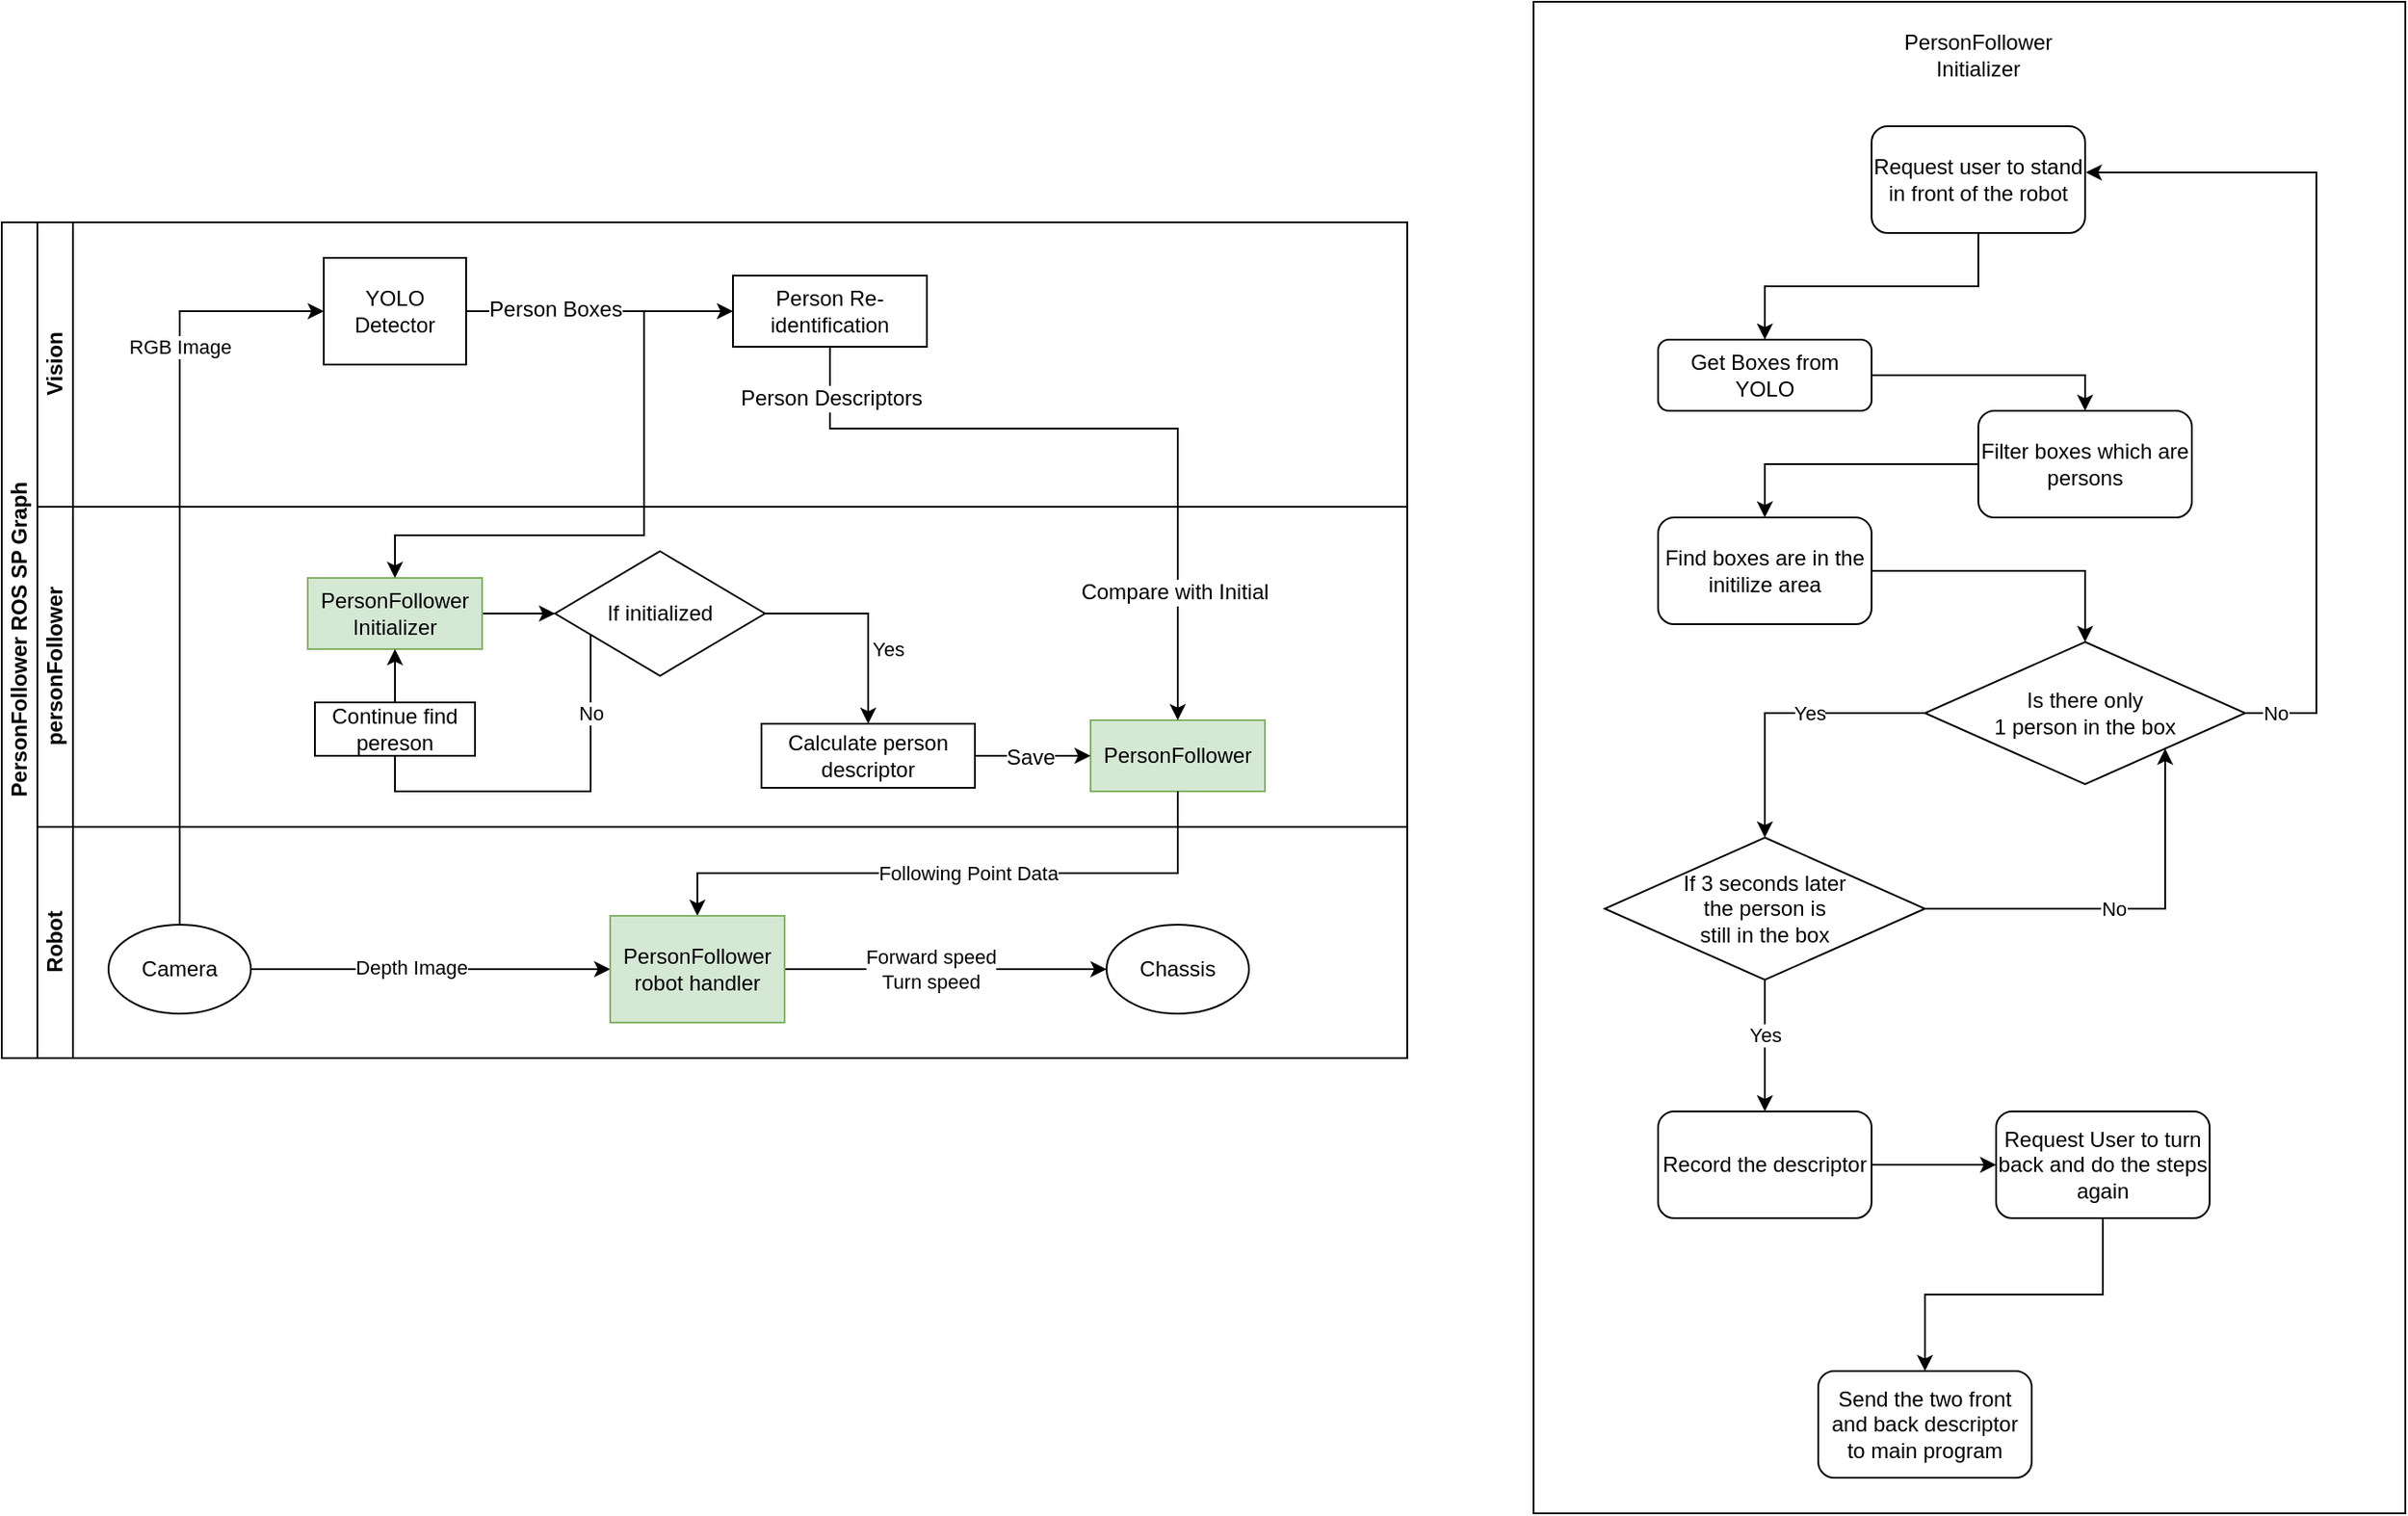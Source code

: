 <mxfile version="20.1.1" type="github">
  <diagram id="prtHgNgQTEPvFCAcTncT" name="Page-1">
    <mxGraphModel dx="854" dy="453" grid="1" gridSize="10" guides="1" tooltips="1" connect="1" arrows="1" fold="1" page="1" pageScale="1" pageWidth="827" pageHeight="1169" math="0" shadow="0">
      <root>
        <mxCell id="0" />
        <mxCell id="1" parent="0" />
        <mxCell id="38" value="" style="rounded=0;whiteSpace=wrap;html=1;" parent="1" vertex="1">
          <mxGeometry x="880" y="210" width="490" height="850" as="geometry" />
        </mxCell>
        <mxCell id="dNxyNK7c78bLwvsdeMH5-19" value="PersonFollower ROS SP Graph" style="swimlane;html=1;childLayout=stackLayout;resizeParent=1;resizeParentMax=0;horizontal=0;startSize=20;horizontalStack=0;" parent="1" vertex="1">
          <mxGeometry x="19" y="334" width="790" height="470" as="geometry" />
        </mxCell>
        <mxCell id="dNxyNK7c78bLwvsdeMH5-35" style="edgeStyle=orthogonalEdgeStyle;rounded=0;orthogonalLoop=1;jettySize=auto;html=1;endArrow=classic;endFill=1;" parent="dNxyNK7c78bLwvsdeMH5-19" edge="1">
          <mxGeometry relative="1" as="geometry">
            <mxPoint x="374" y="210" as="sourcePoint" />
          </mxGeometry>
        </mxCell>
        <mxCell id="dNxyNK7c78bLwvsdeMH5-20" value="Vision" style="swimlane;html=1;startSize=20;horizontal=0;" parent="dNxyNK7c78bLwvsdeMH5-19" vertex="1">
          <mxGeometry x="20" width="770" height="160" as="geometry" />
        </mxCell>
        <mxCell id="FewHJDdGnIs-ZLTPquGJ-41" style="edgeStyle=orthogonalEdgeStyle;rounded=0;orthogonalLoop=1;jettySize=auto;html=1;entryX=0;entryY=0.5;entryDx=0;entryDy=0;fontSize=12;" edge="1" parent="dNxyNK7c78bLwvsdeMH5-20" source="dNxyNK7c78bLwvsdeMH5-24" target="FewHJDdGnIs-ZLTPquGJ-39">
          <mxGeometry relative="1" as="geometry">
            <Array as="points">
              <mxPoint x="301" y="50" />
              <mxPoint x="301" y="50" />
            </Array>
          </mxGeometry>
        </mxCell>
        <mxCell id="dNxyNK7c78bLwvsdeMH5-24" value="YOLO Detector" style="rounded=0;whiteSpace=wrap;html=1;fontFamily=Helvetica;fontSize=12;fontColor=#000000;align=center;" parent="dNxyNK7c78bLwvsdeMH5-20" vertex="1">
          <mxGeometry x="161" y="20" width="80" height="60" as="geometry" />
        </mxCell>
        <mxCell id="dNxyNK7c78bLwvsdeMH5-33" value="" style="edgeStyle=orthogonalEdgeStyle;rounded=0;orthogonalLoop=1;jettySize=auto;html=1;endArrow=classic;endFill=1;" parent="dNxyNK7c78bLwvsdeMH5-20" edge="1">
          <mxGeometry relative="1" as="geometry">
            <mxPoint x="320" y="60" as="sourcePoint" />
          </mxGeometry>
        </mxCell>
        <mxCell id="FewHJDdGnIs-ZLTPquGJ-39" value="Person Re-identification" style="rounded=0;whiteSpace=wrap;html=1;fontFamily=Helvetica;fontSize=12;fontColor=#000000;align=center;" vertex="1" parent="dNxyNK7c78bLwvsdeMH5-20">
          <mxGeometry x="391" y="30" width="109" height="40" as="geometry" />
        </mxCell>
        <mxCell id="dNxyNK7c78bLwvsdeMH5-21" value="personFollower" style="swimlane;html=1;startSize=20;horizontal=0;" parent="dNxyNK7c78bLwvsdeMH5-19" vertex="1">
          <mxGeometry x="20" y="160" width="770" height="180" as="geometry" />
        </mxCell>
        <mxCell id="dNxyNK7c78bLwvsdeMH5-29" value="" style="edgeStyle=orthogonalEdgeStyle;rounded=0;orthogonalLoop=1;jettySize=auto;html=1;endArrow=classic;endFill=1;" parent="dNxyNK7c78bLwvsdeMH5-21" edge="1">
          <mxGeometry relative="1" as="geometry">
            <mxPoint x="334" y="70" as="targetPoint" />
          </mxGeometry>
        </mxCell>
        <mxCell id="Wbik7pWMKosnGJ2BxmNt-12" style="edgeStyle=orthogonalEdgeStyle;rounded=0;orthogonalLoop=1;jettySize=auto;html=1;entryX=0;entryY=0.5;entryDx=0;entryDy=0;" parent="dNxyNK7c78bLwvsdeMH5-21" source="Wbik7pWMKosnGJ2BxmNt-8" target="Wbik7pWMKosnGJ2BxmNt-11" edge="1">
          <mxGeometry relative="1" as="geometry" />
        </mxCell>
        <mxCell id="Wbik7pWMKosnGJ2BxmNt-8" value="&lt;font style=&quot;font-size: 12px;&quot;&gt;PersonFollower Initializer&lt;/font&gt;" style="rounded=0;whiteSpace=wrap;html=1;fillColor=#d5e8d4;strokeColor=#82b366;" parent="dNxyNK7c78bLwvsdeMH5-21" vertex="1">
          <mxGeometry x="152" y="40" width="98" height="40" as="geometry" />
        </mxCell>
        <mxCell id="Wbik7pWMKosnGJ2BxmNt-9" value="&lt;font style=&quot;font-size: 12px;&quot;&gt;PersonFollower&lt;/font&gt;" style="rounded=0;whiteSpace=wrap;html=1;fillColor=#d5e8d4;strokeColor=#82b366;" parent="dNxyNK7c78bLwvsdeMH5-21" vertex="1">
          <mxGeometry x="592" y="120" width="98" height="40" as="geometry" />
        </mxCell>
        <mxCell id="Wbik7pWMKosnGJ2BxmNt-13" style="edgeStyle=orthogonalEdgeStyle;rounded=0;orthogonalLoop=1;jettySize=auto;html=1;entryX=0.5;entryY=0;entryDx=0;entryDy=0;" parent="dNxyNK7c78bLwvsdeMH5-21" source="Wbik7pWMKosnGJ2BxmNt-11" target="Wbik7pWMKosnGJ2BxmNt-26" edge="1">
          <mxGeometry relative="1" as="geometry">
            <Array as="points">
              <mxPoint x="467" y="60" />
            </Array>
          </mxGeometry>
        </mxCell>
        <mxCell id="LdmwpUaCX-vaw5cw2Eb5-39" value="Yes" style="edgeLabel;html=1;align=center;verticalAlign=middle;resizable=0;points=[];fontColor=#000000;" parent="Wbik7pWMKosnGJ2BxmNt-13" vertex="1" connectable="0">
          <mxGeometry x="-0.558" relative="1" as="geometry">
            <mxPoint x="42" y="20" as="offset" />
          </mxGeometry>
        </mxCell>
        <mxCell id="Wbik7pWMKosnGJ2BxmNt-24" style="edgeStyle=orthogonalEdgeStyle;rounded=0;orthogonalLoop=1;jettySize=auto;html=1;entryX=0.5;entryY=1;entryDx=0;entryDy=0;" parent="dNxyNK7c78bLwvsdeMH5-21" source="Wbik7pWMKosnGJ2BxmNt-11" target="Wbik7pWMKosnGJ2BxmNt-8" edge="1">
          <mxGeometry relative="1" as="geometry">
            <Array as="points">
              <mxPoint x="311" y="160" />
              <mxPoint x="201" y="160" />
            </Array>
          </mxGeometry>
        </mxCell>
        <mxCell id="Wbik7pWMKosnGJ2BxmNt-25" value="No" style="edgeLabel;html=1;align=center;verticalAlign=middle;resizable=0;points=[];" parent="Wbik7pWMKosnGJ2BxmNt-24" vertex="1" connectable="0">
          <mxGeometry x="0.462" relative="1" as="geometry">
            <mxPoint x="110" y="-39" as="offset" />
          </mxGeometry>
        </mxCell>
        <mxCell id="Wbik7pWMKosnGJ2BxmNt-11" value="If initialized" style="rhombus;whiteSpace=wrap;html=1;" parent="dNxyNK7c78bLwvsdeMH5-21" vertex="1">
          <mxGeometry x="291" y="25" width="118" height="70" as="geometry" />
        </mxCell>
        <mxCell id="Wbik7pWMKosnGJ2BxmNt-21" value="Continue find pereson" style="rounded=0;whiteSpace=wrap;html=1;" parent="dNxyNK7c78bLwvsdeMH5-21" vertex="1">
          <mxGeometry x="156" y="110" width="90" height="30" as="geometry" />
        </mxCell>
        <mxCell id="LdmwpUaCX-vaw5cw2Eb5-40" style="edgeStyle=orthogonalEdgeStyle;rounded=0;orthogonalLoop=1;jettySize=auto;html=1;entryX=0;entryY=0.5;entryDx=0;entryDy=0;fontColor=#000000;" parent="dNxyNK7c78bLwvsdeMH5-21" source="Wbik7pWMKosnGJ2BxmNt-26" target="Wbik7pWMKosnGJ2BxmNt-9" edge="1">
          <mxGeometry relative="1" as="geometry" />
        </mxCell>
        <mxCell id="FewHJDdGnIs-ZLTPquGJ-50" value="Save" style="edgeLabel;html=1;align=center;verticalAlign=middle;resizable=0;points=[];fontSize=12;" vertex="1" connectable="0" parent="LdmwpUaCX-vaw5cw2Eb5-40">
          <mxGeometry x="0.183" y="-1" relative="1" as="geometry">
            <mxPoint x="-8" as="offset" />
          </mxGeometry>
        </mxCell>
        <mxCell id="Wbik7pWMKosnGJ2BxmNt-26" value="Calculate person descriptor" style="rounded=0;whiteSpace=wrap;html=1;" parent="dNxyNK7c78bLwvsdeMH5-21" vertex="1">
          <mxGeometry x="407" y="122" width="120" height="36" as="geometry" />
        </mxCell>
        <mxCell id="Wbik7pWMKosnGJ2BxmNt-5" style="edgeStyle=orthogonalEdgeStyle;rounded=0;orthogonalLoop=1;jettySize=auto;html=1;entryX=0;entryY=0.5;entryDx=0;entryDy=0;exitX=0.5;exitY=0;exitDx=0;exitDy=0;" parent="dNxyNK7c78bLwvsdeMH5-19" source="Wbik7pWMKosnGJ2BxmNt-4" target="dNxyNK7c78bLwvsdeMH5-24" edge="1">
          <mxGeometry relative="1" as="geometry">
            <Array as="points">
              <mxPoint x="100" y="50" />
            </Array>
          </mxGeometry>
        </mxCell>
        <mxCell id="Wbik7pWMKosnGJ2BxmNt-27" value="RGB Image" style="edgeLabel;html=1;align=center;verticalAlign=middle;resizable=0;points=[];" parent="Wbik7pWMKosnGJ2BxmNt-5" vertex="1" connectable="0">
          <mxGeometry x="0.526" relative="1" as="geometry">
            <mxPoint as="offset" />
          </mxGeometry>
        </mxCell>
        <mxCell id="Wbik7pWMKosnGJ2BxmNt-44" style="edgeStyle=orthogonalEdgeStyle;rounded=0;orthogonalLoop=1;jettySize=auto;html=1;entryX=0.5;entryY=0;entryDx=0;entryDy=0;" parent="dNxyNK7c78bLwvsdeMH5-19" source="Wbik7pWMKosnGJ2BxmNt-9" target="Wbik7pWMKosnGJ2BxmNt-43" edge="1">
          <mxGeometry relative="1" as="geometry">
            <Array as="points">
              <mxPoint x="501" y="366" />
              <mxPoint x="301" y="366" />
            </Array>
          </mxGeometry>
        </mxCell>
        <mxCell id="Wbik7pWMKosnGJ2BxmNt-47" value="Following Point Data" style="edgeLabel;html=1;align=center;verticalAlign=middle;resizable=0;points=[];" parent="Wbik7pWMKosnGJ2BxmNt-44" vertex="1" connectable="0">
          <mxGeometry x="0.143" relative="1" as="geometry">
            <mxPoint x="30" as="offset" />
          </mxGeometry>
        </mxCell>
        <mxCell id="dNxyNK7c78bLwvsdeMH5-22" value="Robot" style="swimlane;html=1;startSize=20;horizontal=0;" parent="dNxyNK7c78bLwvsdeMH5-19" vertex="1">
          <mxGeometry x="20" y="340" width="770" height="130" as="geometry" />
        </mxCell>
        <mxCell id="LdmwpUaCX-vaw5cw2Eb5-41" style="edgeStyle=orthogonalEdgeStyle;rounded=0;orthogonalLoop=1;jettySize=auto;html=1;entryX=0;entryY=0.5;entryDx=0;entryDy=0;fontColor=#000000;exitX=1;exitY=0.5;exitDx=0;exitDy=0;" parent="dNxyNK7c78bLwvsdeMH5-22" source="Wbik7pWMKosnGJ2BxmNt-4" target="Wbik7pWMKosnGJ2BxmNt-43" edge="1">
          <mxGeometry relative="1" as="geometry">
            <mxPoint x="120" y="104" as="sourcePoint" />
            <mxPoint x="191" y="104" as="targetPoint" />
          </mxGeometry>
        </mxCell>
        <mxCell id="LdmwpUaCX-vaw5cw2Eb5-42" value="Depth Image" style="edgeLabel;html=1;align=center;verticalAlign=middle;resizable=0;points=[];fontColor=#000000;" parent="LdmwpUaCX-vaw5cw2Eb5-41" vertex="1" connectable="0">
          <mxGeometry x="-0.116" y="1" relative="1" as="geometry">
            <mxPoint as="offset" />
          </mxGeometry>
        </mxCell>
        <mxCell id="Wbik7pWMKosnGJ2BxmNt-4" value="Camera" style="ellipse;whiteSpace=wrap;html=1;" parent="dNxyNK7c78bLwvsdeMH5-22" vertex="1">
          <mxGeometry x="40" y="55" width="80" height="50" as="geometry" />
        </mxCell>
        <mxCell id="Wbik7pWMKosnGJ2BxmNt-42" value="Chassis" style="ellipse;whiteSpace=wrap;html=1;" parent="dNxyNK7c78bLwvsdeMH5-22" vertex="1">
          <mxGeometry x="601" y="55" width="80" height="50" as="geometry" />
        </mxCell>
        <mxCell id="Wbik7pWMKosnGJ2BxmNt-48" style="edgeStyle=orthogonalEdgeStyle;rounded=0;orthogonalLoop=1;jettySize=auto;html=1;" parent="dNxyNK7c78bLwvsdeMH5-22" source="Wbik7pWMKosnGJ2BxmNt-43" target="Wbik7pWMKosnGJ2BxmNt-42" edge="1">
          <mxGeometry relative="1" as="geometry" />
        </mxCell>
        <mxCell id="Wbik7pWMKosnGJ2BxmNt-49" value="Forward speed&lt;br&gt;Turn speed" style="edgeLabel;html=1;align=center;verticalAlign=middle;resizable=0;points=[];" parent="Wbik7pWMKosnGJ2BxmNt-48" vertex="1" connectable="0">
          <mxGeometry x="-0.226" relative="1" as="geometry">
            <mxPoint x="12" as="offset" />
          </mxGeometry>
        </mxCell>
        <mxCell id="Wbik7pWMKosnGJ2BxmNt-43" value="&lt;font style=&quot;font-size: 12px;&quot;&gt;PersonFollower robot handler&lt;/font&gt;" style="rounded=0;whiteSpace=wrap;html=1;fillColor=#d5e8d4;strokeColor=#82b366;" parent="dNxyNK7c78bLwvsdeMH5-22" vertex="1">
          <mxGeometry x="322" y="50" width="98" height="60" as="geometry" />
        </mxCell>
        <mxCell id="FewHJDdGnIs-ZLTPquGJ-46" style="edgeStyle=orthogonalEdgeStyle;rounded=0;orthogonalLoop=1;jettySize=auto;html=1;fontSize=12;" edge="1" parent="dNxyNK7c78bLwvsdeMH5-19" source="FewHJDdGnIs-ZLTPquGJ-39" target="Wbik7pWMKosnGJ2BxmNt-9">
          <mxGeometry relative="1" as="geometry">
            <Array as="points">
              <mxPoint x="466" y="116" />
              <mxPoint x="661" y="116" />
            </Array>
          </mxGeometry>
        </mxCell>
        <mxCell id="FewHJDdGnIs-ZLTPquGJ-47" value="Person Descriptors" style="edgeLabel;html=1;align=center;verticalAlign=middle;resizable=0;points=[];fontSize=12;" vertex="1" connectable="0" parent="FewHJDdGnIs-ZLTPquGJ-46">
          <mxGeometry x="-0.857" relative="1" as="geometry">
            <mxPoint as="offset" />
          </mxGeometry>
        </mxCell>
        <mxCell id="FewHJDdGnIs-ZLTPquGJ-51" value="Compare with Initial" style="edgeLabel;html=1;align=center;verticalAlign=middle;resizable=0;points=[];fontSize=12;" vertex="1" connectable="0" parent="FewHJDdGnIs-ZLTPquGJ-46">
          <mxGeometry x="0.644" y="-2" relative="1" as="geometry">
            <mxPoint as="offset" />
          </mxGeometry>
        </mxCell>
        <mxCell id="FewHJDdGnIs-ZLTPquGJ-48" style="edgeStyle=orthogonalEdgeStyle;rounded=0;orthogonalLoop=1;jettySize=auto;html=1;entryX=0.5;entryY=0;entryDx=0;entryDy=0;fontSize=12;" edge="1" parent="dNxyNK7c78bLwvsdeMH5-19" source="dNxyNK7c78bLwvsdeMH5-24" target="Wbik7pWMKosnGJ2BxmNt-8">
          <mxGeometry relative="1" as="geometry">
            <Array as="points">
              <mxPoint x="361" y="50" />
              <mxPoint x="361" y="176" />
              <mxPoint x="221" y="176" />
            </Array>
          </mxGeometry>
        </mxCell>
        <mxCell id="FewHJDdGnIs-ZLTPquGJ-49" value="Person Boxes" style="edgeLabel;html=1;align=center;verticalAlign=middle;resizable=0;points=[];fontSize=12;" vertex="1" connectable="0" parent="FewHJDdGnIs-ZLTPquGJ-48">
          <mxGeometry x="-0.87" relative="1" as="geometry">
            <mxPoint x="24" y="-1" as="offset" />
          </mxGeometry>
        </mxCell>
        <mxCell id="16" style="edgeStyle=orthogonalEdgeStyle;rounded=0;orthogonalLoop=1;jettySize=auto;html=1;entryX=0.5;entryY=0;entryDx=0;entryDy=0;" parent="1" source="3" target="15" edge="1">
          <mxGeometry relative="1" as="geometry" />
        </mxCell>
        <mxCell id="3" value="Get Boxes from YOLO" style="rounded=1;whiteSpace=wrap;html=1;fontSize=12;glass=0;strokeWidth=1;shadow=0;" parent="1" vertex="1">
          <mxGeometry x="950" y="400" width="120" height="40" as="geometry" />
        </mxCell>
        <mxCell id="19" style="edgeStyle=orthogonalEdgeStyle;rounded=0;orthogonalLoop=1;jettySize=auto;html=1;entryX=0.5;entryY=0;entryDx=0;entryDy=0;" parent="1" source="13" target="18" edge="1">
          <mxGeometry relative="1" as="geometry" />
        </mxCell>
        <mxCell id="13" value="Find boxes are in the initilize area" style="rounded=1;whiteSpace=wrap;html=1;" parent="1" vertex="1">
          <mxGeometry x="950" y="500" width="120" height="60" as="geometry" />
        </mxCell>
        <mxCell id="17" style="edgeStyle=orthogonalEdgeStyle;rounded=0;orthogonalLoop=1;jettySize=auto;html=1;entryX=0.5;entryY=0;entryDx=0;entryDy=0;" parent="1" source="15" target="13" edge="1">
          <mxGeometry relative="1" as="geometry" />
        </mxCell>
        <mxCell id="15" value="Filter boxes which are persons" style="rounded=1;whiteSpace=wrap;html=1;" parent="1" vertex="1">
          <mxGeometry x="1130" y="440" width="120" height="60" as="geometry" />
        </mxCell>
        <mxCell id="21" style="edgeStyle=orthogonalEdgeStyle;rounded=0;orthogonalLoop=1;jettySize=auto;html=1;entryX=0.5;entryY=0;entryDx=0;entryDy=0;exitX=0;exitY=0.5;exitDx=0;exitDy=0;" parent="1" source="18" target="27" edge="1">
          <mxGeometry relative="1" as="geometry">
            <mxPoint x="1130.0" y="810" as="targetPoint" />
            <Array as="points">
              <mxPoint x="1010" y="610" />
            </Array>
          </mxGeometry>
        </mxCell>
        <mxCell id="22" value="Yes" style="edgeLabel;html=1;align=center;verticalAlign=middle;resizable=0;points=[];" parent="21" vertex="1" connectable="0">
          <mxGeometry x="-0.183" relative="1" as="geometry">
            <mxPoint as="offset" />
          </mxGeometry>
        </mxCell>
        <mxCell id="23" style="edgeStyle=orthogonalEdgeStyle;rounded=0;orthogonalLoop=1;jettySize=auto;html=1;entryX=1.003;entryY=0.429;entryDx=0;entryDy=0;entryPerimeter=0;exitX=1;exitY=0.5;exitDx=0;exitDy=0;" parent="1" source="18" target="25" edge="1">
          <mxGeometry relative="1" as="geometry">
            <Array as="points">
              <mxPoint x="1320" y="610" />
              <mxPoint x="1320" y="306" />
              <mxPoint x="1190" y="306" />
            </Array>
          </mxGeometry>
        </mxCell>
        <mxCell id="24" value="No" style="edgeLabel;html=1;align=center;verticalAlign=middle;resizable=0;points=[];" parent="23" vertex="1" connectable="0">
          <mxGeometry x="-0.883" relative="1" as="geometry">
            <mxPoint x="-11" as="offset" />
          </mxGeometry>
        </mxCell>
        <mxCell id="18" value="Is there only&lt;br&gt;1 person in the box" style="rhombus;whiteSpace=wrap;html=1;" parent="1" vertex="1">
          <mxGeometry x="1100" y="570" width="180" height="80" as="geometry" />
        </mxCell>
        <mxCell id="26" style="edgeStyle=orthogonalEdgeStyle;rounded=0;orthogonalLoop=1;jettySize=auto;html=1;entryX=0.5;entryY=0;entryDx=0;entryDy=0;" parent="1" source="25" target="3" edge="1">
          <mxGeometry relative="1" as="geometry" />
        </mxCell>
        <mxCell id="25" value="Request user to stand in front of the robot" style="rounded=1;whiteSpace=wrap;html=1;" parent="1" vertex="1">
          <mxGeometry x="1070" y="280" width="120" height="60" as="geometry" />
        </mxCell>
        <mxCell id="28" style="edgeStyle=orthogonalEdgeStyle;rounded=0;orthogonalLoop=1;jettySize=auto;html=1;entryX=1;entryY=1;entryDx=0;entryDy=0;exitX=1;exitY=0.5;exitDx=0;exitDy=0;" parent="1" source="27" target="18" edge="1">
          <mxGeometry relative="1" as="geometry" />
        </mxCell>
        <mxCell id="29" value="No" style="edgeLabel;html=1;align=center;verticalAlign=middle;resizable=0;points=[];" parent="28" vertex="1" connectable="0">
          <mxGeometry x="-0.056" relative="1" as="geometry">
            <mxPoint as="offset" />
          </mxGeometry>
        </mxCell>
        <mxCell id="31" style="edgeStyle=orthogonalEdgeStyle;rounded=0;orthogonalLoop=1;jettySize=auto;html=1;entryX=0.5;entryY=0;entryDx=0;entryDy=0;exitX=0.5;exitY=1;exitDx=0;exitDy=0;" parent="1" source="27" target="30" edge="1">
          <mxGeometry relative="1" as="geometry">
            <Array as="points" />
          </mxGeometry>
        </mxCell>
        <mxCell id="32" value="Yes" style="edgeLabel;html=1;align=center;verticalAlign=middle;resizable=0;points=[];" parent="31" vertex="1" connectable="0">
          <mxGeometry x="-0.177" relative="1" as="geometry">
            <mxPoint as="offset" />
          </mxGeometry>
        </mxCell>
        <mxCell id="27" value="If 3 seconds later&lt;br&gt;the person is &lt;br&gt;still in the box" style="rhombus;whiteSpace=wrap;html=1;" parent="1" vertex="1">
          <mxGeometry x="920" y="680" width="180" height="80" as="geometry" />
        </mxCell>
        <mxCell id="34" style="edgeStyle=orthogonalEdgeStyle;rounded=0;orthogonalLoop=1;jettySize=auto;html=1;" parent="1" source="30" target="33" edge="1">
          <mxGeometry relative="1" as="geometry" />
        </mxCell>
        <mxCell id="30" value="Record the descriptor" style="rounded=1;whiteSpace=wrap;html=1;" parent="1" vertex="1">
          <mxGeometry x="950" y="834" width="120" height="60" as="geometry" />
        </mxCell>
        <mxCell id="36" style="edgeStyle=orthogonalEdgeStyle;rounded=0;orthogonalLoop=1;jettySize=auto;html=1;entryX=0.5;entryY=0;entryDx=0;entryDy=0;" parent="1" source="33" target="35" edge="1">
          <mxGeometry relative="1" as="geometry" />
        </mxCell>
        <mxCell id="33" value="Request User to turn back and do the steps again" style="rounded=1;whiteSpace=wrap;html=1;" parent="1" vertex="1">
          <mxGeometry x="1140" y="834" width="120" height="60" as="geometry" />
        </mxCell>
        <mxCell id="35" value="Send the two front and back descriptor to main program" style="rounded=1;whiteSpace=wrap;html=1;" parent="1" vertex="1">
          <mxGeometry x="1040" y="980" width="120" height="60" as="geometry" />
        </mxCell>
        <mxCell id="39" value="PersonFollower Initializer" style="text;html=1;strokeColor=none;fillColor=none;align=center;verticalAlign=middle;whiteSpace=wrap;rounded=0;" parent="1" vertex="1">
          <mxGeometry x="1110" y="230" width="40" height="20" as="geometry" />
        </mxCell>
      </root>
    </mxGraphModel>
  </diagram>
</mxfile>
